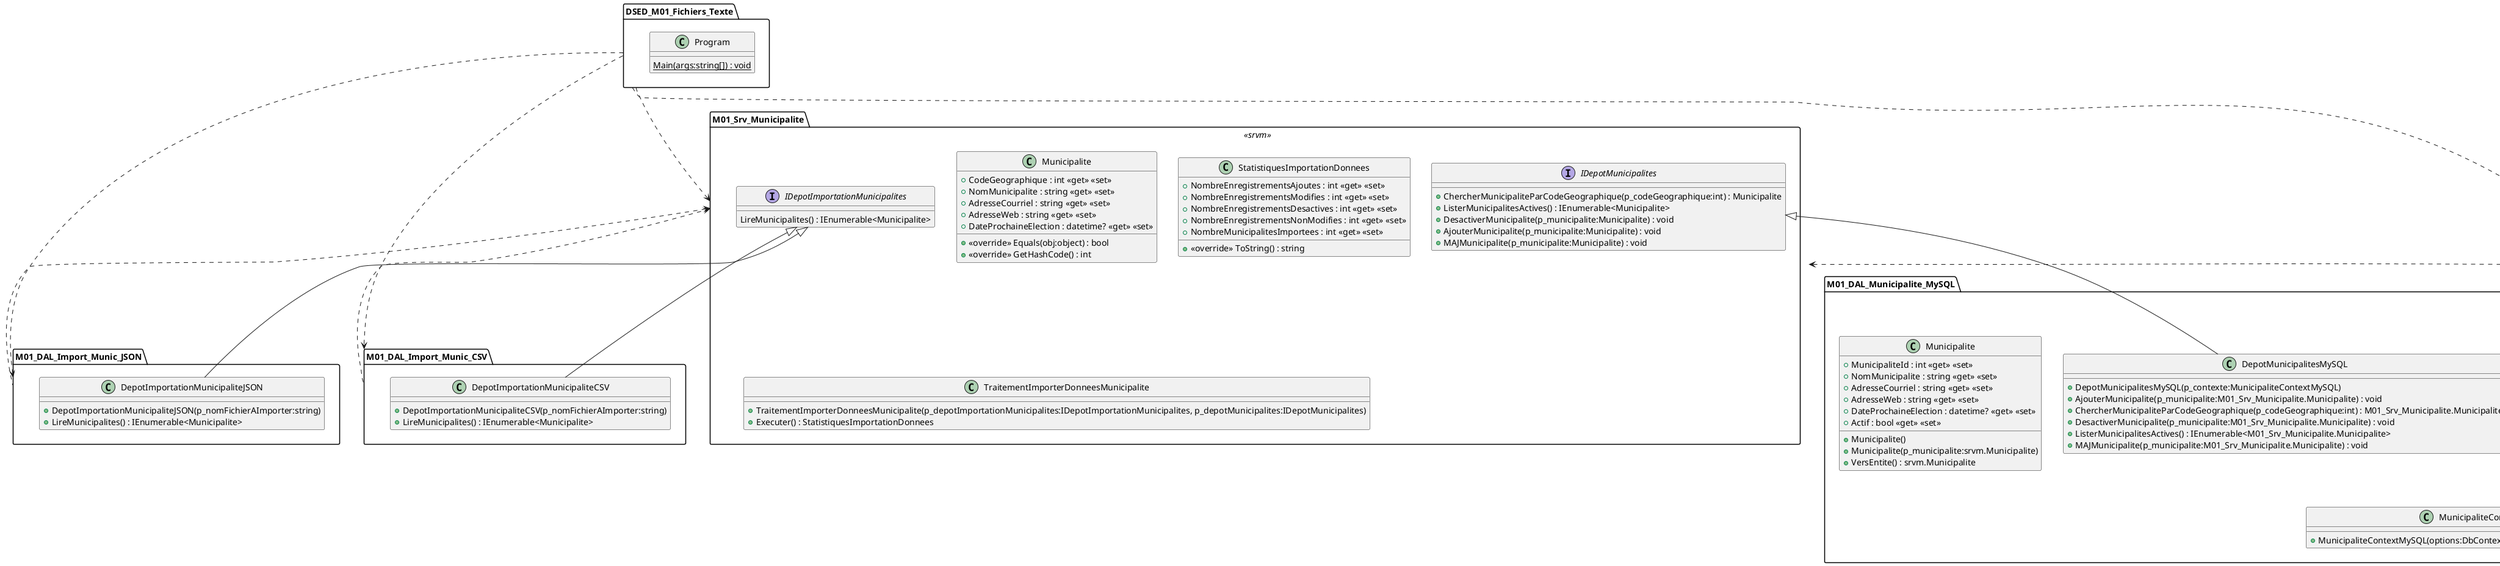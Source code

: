 @startuml

namespace DSED_M01_Fichiers_Texte {
    class Program {
        {static} Main(args:string[]) : void
    }
}

DSED_M01_Fichiers_Texte ..> M01_DAL_Import_Munic_JSON
DSED_M01_Fichiers_Texte ..> M01_DAL_Import_Munic_CSV
DSED_M01_Fichiers_Texte ..> M01_DAL_Municipalite_MySQL
DSED_M01_Fichiers_Texte ..> M01_Srv_Municipalite

namespace M01_Srv_Municipalite << srvm >> {
    class Municipalite {
        + CodeGeographique : int <<get>> <<set>>
        + NomMunicipalite : string <<get>> <<set>>
        + AdresseCourriel : string <<get>> <<set>>
        + AdresseWeb : string <<get>> <<set>>
        + DateProchaineElection : datetime? <<get>> <<set>>
        + <<override>> Equals(obj:object) : bool
        + <<override>> GetHashCode() : int
    }
    interface IDepotMunicipalites {
        + ChercherMunicipaliteParCodeGeographique(p_codeGeographique:int) : Municipalite
        + ListerMunicipalitesActives() : IEnumerable<Municipalite>
        + DesactiverMunicipalite(p_municipalite:Municipalite) : void
        + AjouterMunicipalite(p_municipalite:Municipalite) : void
        + MAJMunicipalite(p_municipalite:Municipalite) : void
    }
    class StatistiquesImportationDonnees {
        + NombreEnregistrementsAjoutes : int <<get>> <<set>>
        + NombreEnregistrementsModifies : int <<get>> <<set>>
        + NombreEnregistrementsDesactives : int <<get>> <<set>>
        + NombreEnregistrementsNonModifies : int <<get>> <<set>>
        + NombreMunicipalitesImportees : int <<get>> <<set>>
        + <<override>> ToString() : string
    }
    interface IDepotImportationMunicipalites {
        LireMunicipalites() : IEnumerable<Municipalite>
    }
    class TraitementImporterDonneesMunicipalite {
        + TraitementImporterDonneesMunicipalite(p_depotImportationMunicipalites:IDepotImportationMunicipalites, p_depotMunicipalites:IDepotMunicipalites)
        + Executer() : StatistiquesImportationDonnees
    }
}

namespace M01_DAL_Import_Munic_CSV {
    class DepotImportationMunicipaliteCSV {
        + DepotImportationMunicipaliteCSV(p_nomFichierAImporter:string)
        + LireMunicipalites() : IEnumerable<Municipalite>
    }
    M01_Srv_Municipalite.IDepotImportationMunicipalites <|-down- DepotImportationMunicipaliteCSV
}

namespace M01_DAL_Import_Munic_JSON {
    class DepotImportationMunicipaliteJSON {
        + DepotImportationMunicipaliteJSON(p_nomFichierAImporter:string)
        + LireMunicipalites() : IEnumerable<Municipalite>
    }
    M01_Srv_Municipalite.IDepotImportationMunicipalites <|-down- DepotImportationMunicipaliteJSON
}

namespace M01_DAL_Municipalite_MySQL {
    class DepotMunicipalitesMySQL {
        + DepotMunicipalitesMySQL(p_contexte:MunicipaliteContextMySQL)
        + AjouterMunicipalite(p_municipalite:M01_Srv_Municipalite.Municipalite) : void
        + ChercherMunicipaliteParCodeGeographique(p_codeGeographique:int) : M01_Srv_Municipalite.Municipalite
        + DesactiverMunicipalite(p_municipalite:M01_Srv_Municipalite.Municipalite) : void
        + ListerMunicipalitesActives() : IEnumerable<M01_Srv_Municipalite.Municipalite>
        + MAJMunicipalite(p_municipalite:M01_Srv_Municipalite.Municipalite) : void
    }

    M01_Srv_Municipalite.IDepotMunicipalites <|-down- DepotMunicipalitesMySQL

    class Municipalite {
        + MunicipaliteId : int <<get>> <<set>>
        + NomMunicipalite : string <<get>> <<set>>
        + AdresseCourriel : string <<get>> <<set>>
        + AdresseWeb : string <<get>> <<set>>
        + DateProchaineElection : datetime? <<get>> <<set>>
        + Actif : bool <<get>> <<set>>
        + Municipalite()
        + Municipalite(p_municipalite:srvm.Municipalite)
        + VersEntite() : srvm.Municipalite
    }
    class MunicipaliteContextMySQL {
        + MunicipaliteContextMySQL(options:DbContextOptions<MunicipaliteContextMySQL>)
    }

    System.Data.Entity.DbContext <|-- MunicipaliteContextMySQL
}

M01_Srv_Municipalite <.down. M01_DAL_Import_Munic_CSV
M01_Srv_Municipalite <.down. M01_DAL_Import_Munic_JSON
M01_Srv_Municipalite <.down. M01_DAL_Municipalite_MySQL


@enduml
